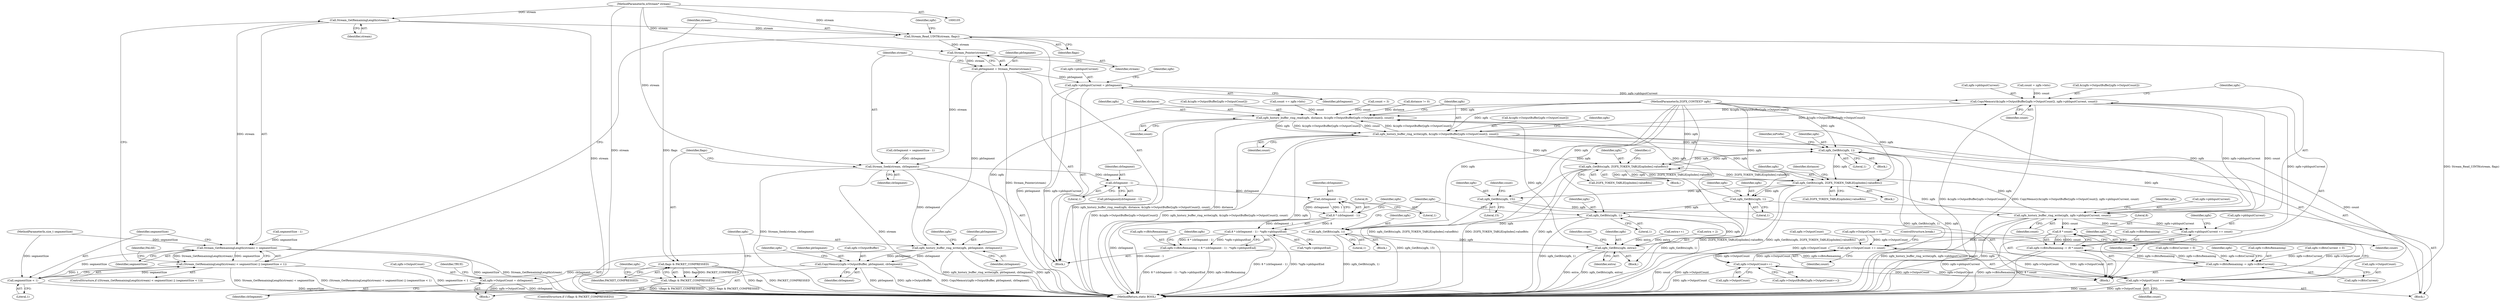 digraph "0_FreeRDP_602f4a2e14b41703b5f431de3154cd46a5750a2d_0@API" {
"1000131" [label="(Call,Stream_GetRemainingLength(stream))"];
"1000107" [label="(MethodParameterIn,wStream* stream)"];
"1000130" [label="(Call,Stream_GetRemainingLength(stream) < segmentSize)"];
"1000129" [label="(Call,(Stream_GetRemainingLength(stream) < segmentSize) || (segmentSize < 1))"];
"1000134" [label="(Call,segmentSize < 1)"];
"1000139" [label="(Call,Stream_Read_UINT8(stream, flags))"];
"1000149" [label="(Call,Stream_Pointer(stream))"];
"1000147" [label="(Call,pbSegment = Stream_Pointer(stream))"];
"1000160" [label="(Call,zgfx_history_buffer_ring_write(zgfx, pbSegment, cbSegment))"];
"1000164" [label="(Call,CopyMemory(zgfx->OutputBuffer, pbSegment, cbSegment))"];
"1000170" [label="(Call,zgfx->OutputCount = cbSegment)"];
"1000177" [label="(Call,zgfx->pbInputCurrent = pbSegment)"];
"1000462" [label="(Call,CopyMemory(&(zgfx->OutputBuffer[zgfx->OutputCount]), zgfx->pbInputCurrent, count))"];
"1000407" [label="(Call,zgfx_history_buffer_ring_read(zgfx, distance, &(zgfx->OutputBuffer[zgfx->OutputCount]), count))"];
"1000419" [label="(Call,zgfx_history_buffer_ring_write(zgfx, &(zgfx->OutputBuffer[zgfx->OutputCount]), count))"];
"1000250" [label="(Call,zgfx_GetBits(zgfx, 1))"];
"1000282" [label="(Call,zgfx_GetBits(zgfx, ZGFX_TOKEN_TABLE[opIndex].valueBits))"];
"1000337" [label="(Call,zgfx_GetBits(zgfx, ZGFX_TOKEN_TABLE[opIndex].valueBits))"];
"1000360" [label="(Call,zgfx_GetBits(zgfx, 1))"];
"1000381" [label="(Call,zgfx_GetBits(zgfx, 1))"];
"1000396" [label="(Call,zgfx_GetBits(zgfx, 1))"];
"1000399" [label="(Call,zgfx_GetBits(zgfx, extra))"];
"1000437" [label="(Call,zgfx_GetBits(zgfx, 15))"];
"1000475" [label="(Call,zgfx_history_buffer_ring_write(zgfx, zgfx->pbInputCurrent, count))"];
"1000481" [label="(Call,zgfx->pbInputCurrent += count)"];
"1000490" [label="(Call,8 * count)"];
"1000486" [label="(Call,zgfx->cBitsRemaining -= (8 * count))"];
"1000445" [label="(Call,zgfx->cBitsRemaining -= zgfx->cBitsCurrent)"];
"1000493" [label="(Call,zgfx->OutputCount += count)"];
"1000330" [label="(Call,zgfx->OutputCount++)"];
"1000430" [label="(Call,zgfx->OutputCount += count)"];
"1000151" [label="(Call,Stream_Seek(stream, cbSegment))"];
"1000189" [label="(Call,cbSegment - 1)"];
"1000199" [label="(Call,cbSegment - 1)"];
"1000197" [label="(Call,8 * (cbSegment - 1))"];
"1000196" [label="(Call,8 * (cbSegment - 1) - *zgfx->pbInputEnd)"];
"1000192" [label="(Call,zgfx->cBitsRemaining = 8 * (cbSegment - 1) - *zgfx->pbInputEnd)"];
"1000156" [label="(Call,flags & PACKET_COMPRESSED)"];
"1000155" [label="(Call,!(flags & PACKET_COMPRESSED))"];
"1000251" [label="(Identifier,zgfx)"];
"1000331" [label="(Call,zgfx->OutputCount)"];
"1000374" [label="(Block,)"];
"1000488" [label="(Identifier,zgfx)"];
"1000131" [label="(Call,Stream_GetRemainingLength(stream))"];
"1000184" [label="(Identifier,zgfx)"];
"1000171" [label="(Call,zgfx->OutputCount)"];
"1000359" [label="(Block,)"];
"1000107" [label="(MethodParameterIn,wStream* stream)"];
"1000370" [label="(Call,count = 3)"];
"1000439" [label="(Literal,15)"];
"1000490" [label="(Call,8 * count)"];
"1000191" [label="(Literal,1)"];
"1000141" [label="(Identifier,flags)"];
"1000206" [label="(Call,zgfx->cBitsCurrent = 0)"];
"1000437" [label="(Call,zgfx_GetBits(zgfx, 15))"];
"1000419" [label="(Call,zgfx_history_buffer_ring_write(zgfx, &(zgfx->OutputBuffer[zgfx->OutputCount]), count))"];
"1000396" [label="(Call,zgfx_GetBits(zgfx, 1))"];
"1000125" [label="(Call,segmentSize - 1)"];
"1000252" [label="(Literal,1)"];
"1000199" [label="(Call,cbSegment - 1)"];
"1000202" [label="(Call,*zgfx->pbInputEnd)"];
"1000151" [label="(Call,Stream_Seek(stream, cbSegment))"];
"1000130" [label="(Call,Stream_GetRemainingLength(stream) < segmentSize)"];
"1000176" [label="(Identifier,TRUE)"];
"1000483" [label="(Identifier,zgfx)"];
"1000486" [label="(Call,zgfx->cBitsRemaining -= (8 * count))"];
"1000150" [label="(Identifier,stream)"];
"1000172" [label="(Identifier,zgfx)"];
"1000495" [label="(Identifier,zgfx)"];
"1000135" [label="(Identifier,segmentSize)"];
"1000420" [label="(Identifier,zgfx)"];
"1000390" [label="(Block,)"];
"1000399" [label="(Call,zgfx_GetBits(zgfx, extra))"];
"1000196" [label="(Call,8 * (cbSegment - 1) - *zgfx->pbInputEnd)"];
"1000192" [label="(Call,zgfx->cBitsRemaining = 8 * (cbSegment - 1) - *zgfx->pbInputEnd)"];
"1000168" [label="(Identifier,pbSegment)"];
"1000356" [label="(Call,distance != 0)"];
"1000177" [label="(Call,zgfx->pbInputCurrent = pbSegment)"];
"1000445" [label="(Call,zgfx->cBitsRemaining -= zgfx->cBitsCurrent)"];
"1000144" [label="(Identifier,zgfx)"];
"1000421" [label="(Call,&(zgfx->OutputBuffer[zgfx->OutputCount]))"];
"1000198" [label="(Literal,8)"];
"1000330" [label="(Call,zgfx->OutputCount++)"];
"1000441" [label="(Identifier,count)"];
"1000362" [label="(Literal,1)"];
"1000407" [label="(Call,zgfx_history_buffer_ring_read(zgfx, distance, &(zgfx->OutputBuffer[zgfx->OutputCount]), count))"];
"1000161" [label="(Identifier,zgfx)"];
"1000282" [label="(Call,zgfx_GetBits(zgfx, ZGFX_TOKEN_TABLE[opIndex].valueBits))"];
"1000155" [label="(Call,!(flags & PACKET_COMPRESSED))"];
"1000408" [label="(Identifier,zgfx)"];
"1000164" [label="(Call,CopyMemory(zgfx->OutputBuffer, pbSegment, cbSegment))"];
"1000454" [label="(Identifier,zgfx)"];
"1000476" [label="(Identifier,zgfx)"];
"1000197" [label="(Call,8 * (cbSegment - 1))"];
"1000409" [label="(Identifier,distance)"];
"1000337" [label="(Call,zgfx_GetBits(zgfx, ZGFX_TOKEN_TABLE[opIndex].valueBits))"];
"1000159" [label="(Block,)"];
"1000438" [label="(Identifier,zgfx)"];
"1000485" [label="(Identifier,count)"];
"1000394" [label="(Call,extra++)"];
"1000187" [label="(Call,pbSegment[cbSegment - 1])"];
"1000204" [label="(Identifier,zgfx)"];
"1000480" [label="(Identifier,count)"];
"1000487" [label="(Call,zgfx->cBitsRemaining)"];
"1000336" [label="(Block,)"];
"1000434" [label="(Identifier,count)"];
"1000501" [label="(MethodReturn,static BOOL)"];
"1000418" [label="(Identifier,count)"];
"1000162" [label="(Identifier,pbSegment)"];
"1000436" [label="(Block,)"];
"1000165" [label="(Call,zgfx->OutputBuffer)"];
"1000397" [label="(Identifier,zgfx)"];
"1000154" [label="(ControlStructure,if (!(flags & PACKET_COMPRESSED)))"];
"1000477" [label="(Call,zgfx->pbInputCurrent)"];
"1000152" [label="(Identifier,stream)"];
"1000482" [label="(Call,zgfx->pbInputCurrent)"];
"1000153" [label="(Identifier,cbSegment)"];
"1000475" [label="(Call,zgfx_history_buffer_ring_write(zgfx, zgfx->pbInputCurrent, count))"];
"1000498" [label="(ControlStructure,break;)"];
"1000382" [label="(Identifier,zgfx)"];
"1000410" [label="(Call,&(zgfx->OutputBuffer[zgfx->OutputCount]))"];
"1000160" [label="(Call,zgfx_history_buffer_ring_write(zgfx, pbSegment, cbSegment))"];
"1000208" [label="(Identifier,zgfx)"];
"1000181" [label="(Identifier,pbSegment)"];
"1000249" [label="(Block,)"];
"1000345" [label="(Identifier,distance)"];
"1000129" [label="(Call,(Stream_GetRemainingLength(stream) < segmentSize) || (segmentSize < 1))"];
"1000361" [label="(Identifier,zgfx)"];
"1000492" [label="(Identifier,count)"];
"1000149" [label="(Call,Stream_Pointer(stream))"];
"1000142" [label="(Call,zgfx->OutputCount = 0)"];
"1000474" [label="(Identifier,count)"];
"1000401" [label="(Identifier,extra)"];
"1000378" [label="(Call,extra = 2)"];
"1000493" [label="(Call,zgfx->OutputCount += count)"];
"1000190" [label="(Identifier,cbSegment)"];
"1000169" [label="(Identifier,cbSegment)"];
"1000283" [label="(Identifier,zgfx)"];
"1000106" [label="(MethodParameterIn,ZGFX_CONTEXT* zgfx)"];
"1000497" [label="(Identifier,count)"];
"1000134" [label="(Call,segmentSize < 1)"];
"1000446" [label="(Call,zgfx->cBitsRemaining)"];
"1000431" [label="(Call,zgfx->OutputCount)"];
"1000463" [label="(Call,&(zgfx->OutputBuffer[zgfx->OutputCount]))"];
"1000158" [label="(Identifier,PACKET_COMPRESSED)"];
"1000166" [label="(Identifier,zgfx)"];
"1000494" [label="(Call,zgfx->OutputCount)"];
"1000462" [label="(Call,CopyMemory(&(zgfx->OutputBuffer[zgfx->OutputCount]), zgfx->pbInputCurrent, count))"];
"1000398" [label="(Literal,1)"];
"1000147" [label="(Call,pbSegment = Stream_Pointer(stream))"];
"1000123" [label="(Call,cbSegment = segmentSize - 1)"];
"1000148" [label="(Identifier,pbSegment)"];
"1000193" [label="(Call,zgfx->cBitsRemaining)"];
"1000387" [label="(Identifier,zgfx)"];
"1000157" [label="(Identifier,flags)"];
"1000326" [label="(Call,zgfx->OutputBuffer[zgfx->OutputCount++])"];
"1000139" [label="(Call,Stream_Read_UINT8(stream, flags))"];
"1000481" [label="(Call,zgfx->pbInputCurrent += count)"];
"1000132" [label="(Identifier,stream)"];
"1000381" [label="(Call,zgfx_GetBits(zgfx, 1))"];
"1000250" [label="(Call,zgfx_GetBits(zgfx, 1))"];
"1000136" [label="(Literal,1)"];
"1000108" [label="(MethodParameterIn,size_t segmentSize)"];
"1000402" [label="(Call,count += zgfx->bits)"];
"1000284" [label="(Call,ZGFX_TOKEN_TABLE[opIndex].valueBits)"];
"1000201" [label="(Literal,1)"];
"1000200" [label="(Identifier,cbSegment)"];
"1000179" [label="(Identifier,zgfx)"];
"1000471" [label="(Call,zgfx->pbInputCurrent)"];
"1000178" [label="(Call,zgfx->pbInputCurrent)"];
"1000491" [label="(Literal,8)"];
"1000163" [label="(Identifier,cbSegment)"];
"1000290" [label="(Identifier,c)"];
"1000281" [label="(Block,)"];
"1000138" [label="(Identifier,FALSE)"];
"1000383" [label="(Literal,1)"];
"1000403" [label="(Identifier,count)"];
"1000140" [label="(Identifier,stream)"];
"1000360" [label="(Call,zgfx_GetBits(zgfx, 1))"];
"1000156" [label="(Call,flags & PACKET_COMPRESSED)"];
"1000133" [label="(Identifier,segmentSize)"];
"1000452" [label="(Call,zgfx->cBitsCurrent = 0)"];
"1000366" [label="(Identifier,zgfx)"];
"1000339" [label="(Call,ZGFX_TOKEN_TABLE[opIndex].valueBits)"];
"1000109" [label="(Block,)"];
"1000170" [label="(Call,zgfx->OutputCount = cbSegment)"];
"1000400" [label="(Identifier,zgfx)"];
"1000174" [label="(Identifier,cbSegment)"];
"1000254" [label="(Identifier,inPrefix)"];
"1000440" [label="(Call,count = zgfx->bits)"];
"1000338" [label="(Identifier,zgfx)"];
"1000430" [label="(Call,zgfx->OutputCount += count)"];
"1000189" [label="(Call,cbSegment - 1)"];
"1000449" [label="(Call,zgfx->cBitsCurrent)"];
"1000432" [label="(Identifier,zgfx)"];
"1000429" [label="(Identifier,count)"];
"1000128" [label="(ControlStructure,if ((Stream_GetRemainingLength(stream) < segmentSize) || (segmentSize < 1)))"];
"1000131" -> "1000130"  [label="AST: "];
"1000131" -> "1000132"  [label="CFG: "];
"1000132" -> "1000131"  [label="AST: "];
"1000133" -> "1000131"  [label="CFG: "];
"1000131" -> "1000501"  [label="DDG: stream"];
"1000131" -> "1000130"  [label="DDG: stream"];
"1000107" -> "1000131"  [label="DDG: stream"];
"1000131" -> "1000139"  [label="DDG: stream"];
"1000107" -> "1000105"  [label="AST: "];
"1000107" -> "1000501"  [label="DDG: stream"];
"1000107" -> "1000139"  [label="DDG: stream"];
"1000107" -> "1000149"  [label="DDG: stream"];
"1000107" -> "1000151"  [label="DDG: stream"];
"1000130" -> "1000129"  [label="AST: "];
"1000130" -> "1000133"  [label="CFG: "];
"1000133" -> "1000130"  [label="AST: "];
"1000135" -> "1000130"  [label="CFG: "];
"1000129" -> "1000130"  [label="CFG: "];
"1000130" -> "1000501"  [label="DDG: segmentSize"];
"1000130" -> "1000501"  [label="DDG: Stream_GetRemainingLength(stream)"];
"1000130" -> "1000129"  [label="DDG: Stream_GetRemainingLength(stream)"];
"1000130" -> "1000129"  [label="DDG: segmentSize"];
"1000125" -> "1000130"  [label="DDG: segmentSize"];
"1000108" -> "1000130"  [label="DDG: segmentSize"];
"1000130" -> "1000134"  [label="DDG: segmentSize"];
"1000129" -> "1000128"  [label="AST: "];
"1000129" -> "1000134"  [label="CFG: "];
"1000134" -> "1000129"  [label="AST: "];
"1000138" -> "1000129"  [label="CFG: "];
"1000140" -> "1000129"  [label="CFG: "];
"1000129" -> "1000501"  [label="DDG: Stream_GetRemainingLength(stream) < segmentSize"];
"1000129" -> "1000501"  [label="DDG: (Stream_GetRemainingLength(stream) < segmentSize) || (segmentSize < 1)"];
"1000129" -> "1000501"  [label="DDG: segmentSize < 1"];
"1000134" -> "1000129"  [label="DDG: segmentSize"];
"1000134" -> "1000129"  [label="DDG: 1"];
"1000134" -> "1000136"  [label="CFG: "];
"1000135" -> "1000134"  [label="AST: "];
"1000136" -> "1000134"  [label="AST: "];
"1000134" -> "1000501"  [label="DDG: segmentSize"];
"1000108" -> "1000134"  [label="DDG: segmentSize"];
"1000139" -> "1000109"  [label="AST: "];
"1000139" -> "1000141"  [label="CFG: "];
"1000140" -> "1000139"  [label="AST: "];
"1000141" -> "1000139"  [label="AST: "];
"1000144" -> "1000139"  [label="CFG: "];
"1000139" -> "1000501"  [label="DDG: Stream_Read_UINT8(stream, flags)"];
"1000139" -> "1000149"  [label="DDG: stream"];
"1000139" -> "1000156"  [label="DDG: flags"];
"1000149" -> "1000147"  [label="AST: "];
"1000149" -> "1000150"  [label="CFG: "];
"1000150" -> "1000149"  [label="AST: "];
"1000147" -> "1000149"  [label="CFG: "];
"1000149" -> "1000147"  [label="DDG: stream"];
"1000149" -> "1000151"  [label="DDG: stream"];
"1000147" -> "1000109"  [label="AST: "];
"1000148" -> "1000147"  [label="AST: "];
"1000152" -> "1000147"  [label="CFG: "];
"1000147" -> "1000501"  [label="DDG: Stream_Pointer(stream)"];
"1000147" -> "1000160"  [label="DDG: pbSegment"];
"1000147" -> "1000177"  [label="DDG: pbSegment"];
"1000160" -> "1000159"  [label="AST: "];
"1000160" -> "1000163"  [label="CFG: "];
"1000161" -> "1000160"  [label="AST: "];
"1000162" -> "1000160"  [label="AST: "];
"1000163" -> "1000160"  [label="AST: "];
"1000166" -> "1000160"  [label="CFG: "];
"1000160" -> "1000501"  [label="DDG: zgfx_history_buffer_ring_write(zgfx, pbSegment, cbSegment)"];
"1000160" -> "1000501"  [label="DDG: zgfx"];
"1000106" -> "1000160"  [label="DDG: zgfx"];
"1000151" -> "1000160"  [label="DDG: cbSegment"];
"1000160" -> "1000164"  [label="DDG: pbSegment"];
"1000160" -> "1000164"  [label="DDG: cbSegment"];
"1000164" -> "1000159"  [label="AST: "];
"1000164" -> "1000169"  [label="CFG: "];
"1000165" -> "1000164"  [label="AST: "];
"1000168" -> "1000164"  [label="AST: "];
"1000169" -> "1000164"  [label="AST: "];
"1000172" -> "1000164"  [label="CFG: "];
"1000164" -> "1000501"  [label="DDG: CopyMemory(zgfx->OutputBuffer, pbSegment, cbSegment)"];
"1000164" -> "1000501"  [label="DDG: pbSegment"];
"1000164" -> "1000501"  [label="DDG: zgfx->OutputBuffer"];
"1000164" -> "1000170"  [label="DDG: cbSegment"];
"1000170" -> "1000159"  [label="AST: "];
"1000170" -> "1000174"  [label="CFG: "];
"1000171" -> "1000170"  [label="AST: "];
"1000174" -> "1000170"  [label="AST: "];
"1000176" -> "1000170"  [label="CFG: "];
"1000170" -> "1000501"  [label="DDG: zgfx->OutputCount"];
"1000170" -> "1000501"  [label="DDG: cbSegment"];
"1000177" -> "1000109"  [label="AST: "];
"1000177" -> "1000181"  [label="CFG: "];
"1000178" -> "1000177"  [label="AST: "];
"1000181" -> "1000177"  [label="AST: "];
"1000184" -> "1000177"  [label="CFG: "];
"1000177" -> "1000501"  [label="DDG: pbSegment"];
"1000177" -> "1000501"  [label="DDG: zgfx->pbInputCurrent"];
"1000177" -> "1000462"  [label="DDG: zgfx->pbInputCurrent"];
"1000462" -> "1000436"  [label="AST: "];
"1000462" -> "1000474"  [label="CFG: "];
"1000463" -> "1000462"  [label="AST: "];
"1000471" -> "1000462"  [label="AST: "];
"1000474" -> "1000462"  [label="AST: "];
"1000476" -> "1000462"  [label="CFG: "];
"1000462" -> "1000501"  [label="DDG: &(zgfx->OutputBuffer[zgfx->OutputCount])"];
"1000462" -> "1000501"  [label="DDG: CopyMemory(&(zgfx->OutputBuffer[zgfx->OutputCount]), zgfx->pbInputCurrent, count)"];
"1000462" -> "1000407"  [label="DDG: &(zgfx->OutputBuffer[zgfx->OutputCount])"];
"1000419" -> "1000462"  [label="DDG: &(zgfx->OutputBuffer[zgfx->OutputCount])"];
"1000481" -> "1000462"  [label="DDG: zgfx->pbInputCurrent"];
"1000440" -> "1000462"  [label="DDG: count"];
"1000462" -> "1000475"  [label="DDG: zgfx->pbInputCurrent"];
"1000462" -> "1000475"  [label="DDG: count"];
"1000407" -> "1000359"  [label="AST: "];
"1000407" -> "1000418"  [label="CFG: "];
"1000408" -> "1000407"  [label="AST: "];
"1000409" -> "1000407"  [label="AST: "];
"1000410" -> "1000407"  [label="AST: "];
"1000418" -> "1000407"  [label="AST: "];
"1000420" -> "1000407"  [label="CFG: "];
"1000407" -> "1000501"  [label="DDG: distance"];
"1000407" -> "1000501"  [label="DDG: zgfx_history_buffer_ring_read(zgfx, distance, &(zgfx->OutputBuffer[zgfx->OutputCount]), count)"];
"1000360" -> "1000407"  [label="DDG: zgfx"];
"1000399" -> "1000407"  [label="DDG: zgfx"];
"1000106" -> "1000407"  [label="DDG: zgfx"];
"1000356" -> "1000407"  [label="DDG: distance"];
"1000419" -> "1000407"  [label="DDG: &(zgfx->OutputBuffer[zgfx->OutputCount])"];
"1000402" -> "1000407"  [label="DDG: count"];
"1000370" -> "1000407"  [label="DDG: count"];
"1000407" -> "1000419"  [label="DDG: zgfx"];
"1000407" -> "1000419"  [label="DDG: &(zgfx->OutputBuffer[zgfx->OutputCount])"];
"1000407" -> "1000419"  [label="DDG: count"];
"1000419" -> "1000359"  [label="AST: "];
"1000419" -> "1000429"  [label="CFG: "];
"1000420" -> "1000419"  [label="AST: "];
"1000421" -> "1000419"  [label="AST: "];
"1000429" -> "1000419"  [label="AST: "];
"1000432" -> "1000419"  [label="CFG: "];
"1000419" -> "1000501"  [label="DDG: zgfx"];
"1000419" -> "1000501"  [label="DDG: &(zgfx->OutputBuffer[zgfx->OutputCount])"];
"1000419" -> "1000501"  [label="DDG: zgfx_history_buffer_ring_write(zgfx, &(zgfx->OutputBuffer[zgfx->OutputCount]), count)"];
"1000419" -> "1000250"  [label="DDG: zgfx"];
"1000419" -> "1000282"  [label="DDG: zgfx"];
"1000419" -> "1000337"  [label="DDG: zgfx"];
"1000106" -> "1000419"  [label="DDG: zgfx"];
"1000419" -> "1000430"  [label="DDG: count"];
"1000250" -> "1000249"  [label="AST: "];
"1000250" -> "1000252"  [label="CFG: "];
"1000251" -> "1000250"  [label="AST: "];
"1000252" -> "1000250"  [label="AST: "];
"1000254" -> "1000250"  [label="CFG: "];
"1000250" -> "1000501"  [label="DDG: zgfx"];
"1000250" -> "1000501"  [label="DDG: zgfx_GetBits(zgfx, 1)"];
"1000282" -> "1000250"  [label="DDG: zgfx"];
"1000475" -> "1000250"  [label="DDG: zgfx"];
"1000106" -> "1000250"  [label="DDG: zgfx"];
"1000250" -> "1000282"  [label="DDG: zgfx"];
"1000250" -> "1000337"  [label="DDG: zgfx"];
"1000282" -> "1000281"  [label="AST: "];
"1000282" -> "1000284"  [label="CFG: "];
"1000283" -> "1000282"  [label="AST: "];
"1000284" -> "1000282"  [label="AST: "];
"1000290" -> "1000282"  [label="CFG: "];
"1000282" -> "1000501"  [label="DDG: zgfx_GetBits(zgfx, ZGFX_TOKEN_TABLE[opIndex].valueBits)"];
"1000282" -> "1000501"  [label="DDG: ZGFX_TOKEN_TABLE[opIndex].valueBits"];
"1000282" -> "1000501"  [label="DDG: zgfx"];
"1000475" -> "1000282"  [label="DDG: zgfx"];
"1000106" -> "1000282"  [label="DDG: zgfx"];
"1000337" -> "1000282"  [label="DDG: ZGFX_TOKEN_TABLE[opIndex].valueBits"];
"1000282" -> "1000337"  [label="DDG: zgfx"];
"1000282" -> "1000337"  [label="DDG: ZGFX_TOKEN_TABLE[opIndex].valueBits"];
"1000337" -> "1000336"  [label="AST: "];
"1000337" -> "1000339"  [label="CFG: "];
"1000338" -> "1000337"  [label="AST: "];
"1000339" -> "1000337"  [label="AST: "];
"1000345" -> "1000337"  [label="CFG: "];
"1000337" -> "1000501"  [label="DDG: ZGFX_TOKEN_TABLE[opIndex].valueBits"];
"1000337" -> "1000501"  [label="DDG: zgfx_GetBits(zgfx, ZGFX_TOKEN_TABLE[opIndex].valueBits)"];
"1000475" -> "1000337"  [label="DDG: zgfx"];
"1000106" -> "1000337"  [label="DDG: zgfx"];
"1000337" -> "1000360"  [label="DDG: zgfx"];
"1000337" -> "1000437"  [label="DDG: zgfx"];
"1000360" -> "1000359"  [label="AST: "];
"1000360" -> "1000362"  [label="CFG: "];
"1000361" -> "1000360"  [label="AST: "];
"1000362" -> "1000360"  [label="AST: "];
"1000366" -> "1000360"  [label="CFG: "];
"1000360" -> "1000501"  [label="DDG: zgfx_GetBits(zgfx, 1)"];
"1000106" -> "1000360"  [label="DDG: zgfx"];
"1000360" -> "1000381"  [label="DDG: zgfx"];
"1000381" -> "1000374"  [label="AST: "];
"1000381" -> "1000383"  [label="CFG: "];
"1000382" -> "1000381"  [label="AST: "];
"1000383" -> "1000381"  [label="AST: "];
"1000387" -> "1000381"  [label="CFG: "];
"1000381" -> "1000501"  [label="DDG: zgfx_GetBits(zgfx, 1)"];
"1000106" -> "1000381"  [label="DDG: zgfx"];
"1000381" -> "1000396"  [label="DDG: zgfx"];
"1000381" -> "1000399"  [label="DDG: zgfx"];
"1000396" -> "1000390"  [label="AST: "];
"1000396" -> "1000398"  [label="CFG: "];
"1000397" -> "1000396"  [label="AST: "];
"1000398" -> "1000396"  [label="AST: "];
"1000387" -> "1000396"  [label="CFG: "];
"1000396" -> "1000501"  [label="DDG: zgfx_GetBits(zgfx, 1)"];
"1000106" -> "1000396"  [label="DDG: zgfx"];
"1000396" -> "1000399"  [label="DDG: zgfx"];
"1000399" -> "1000374"  [label="AST: "];
"1000399" -> "1000401"  [label="CFG: "];
"1000400" -> "1000399"  [label="AST: "];
"1000401" -> "1000399"  [label="AST: "];
"1000403" -> "1000399"  [label="CFG: "];
"1000399" -> "1000501"  [label="DDG: extra"];
"1000399" -> "1000501"  [label="DDG: zgfx_GetBits(zgfx, extra)"];
"1000106" -> "1000399"  [label="DDG: zgfx"];
"1000378" -> "1000399"  [label="DDG: extra"];
"1000394" -> "1000399"  [label="DDG: extra"];
"1000437" -> "1000436"  [label="AST: "];
"1000437" -> "1000439"  [label="CFG: "];
"1000438" -> "1000437"  [label="AST: "];
"1000439" -> "1000437"  [label="AST: "];
"1000441" -> "1000437"  [label="CFG: "];
"1000437" -> "1000501"  [label="DDG: zgfx_GetBits(zgfx, 15)"];
"1000106" -> "1000437"  [label="DDG: zgfx"];
"1000437" -> "1000475"  [label="DDG: zgfx"];
"1000475" -> "1000436"  [label="AST: "];
"1000475" -> "1000480"  [label="CFG: "];
"1000476" -> "1000475"  [label="AST: "];
"1000477" -> "1000475"  [label="AST: "];
"1000480" -> "1000475"  [label="AST: "];
"1000483" -> "1000475"  [label="CFG: "];
"1000475" -> "1000501"  [label="DDG: zgfx"];
"1000475" -> "1000501"  [label="DDG: zgfx_history_buffer_ring_write(zgfx, zgfx->pbInputCurrent, count)"];
"1000106" -> "1000475"  [label="DDG: zgfx"];
"1000475" -> "1000481"  [label="DDG: count"];
"1000475" -> "1000481"  [label="DDG: zgfx->pbInputCurrent"];
"1000475" -> "1000490"  [label="DDG: count"];
"1000481" -> "1000436"  [label="AST: "];
"1000481" -> "1000485"  [label="CFG: "];
"1000482" -> "1000481"  [label="AST: "];
"1000485" -> "1000481"  [label="AST: "];
"1000488" -> "1000481"  [label="CFG: "];
"1000481" -> "1000501"  [label="DDG: zgfx->pbInputCurrent"];
"1000490" -> "1000486"  [label="AST: "];
"1000490" -> "1000492"  [label="CFG: "];
"1000491" -> "1000490"  [label="AST: "];
"1000492" -> "1000490"  [label="AST: "];
"1000486" -> "1000490"  [label="CFG: "];
"1000490" -> "1000486"  [label="DDG: 8"];
"1000490" -> "1000486"  [label="DDG: count"];
"1000490" -> "1000493"  [label="DDG: count"];
"1000486" -> "1000436"  [label="AST: "];
"1000487" -> "1000486"  [label="AST: "];
"1000495" -> "1000486"  [label="CFG: "];
"1000486" -> "1000501"  [label="DDG: 8 * count"];
"1000486" -> "1000501"  [label="DDG: zgfx->cBitsRemaining"];
"1000486" -> "1000445"  [label="DDG: zgfx->cBitsRemaining"];
"1000445" -> "1000486"  [label="DDG: zgfx->cBitsRemaining"];
"1000445" -> "1000436"  [label="AST: "];
"1000445" -> "1000449"  [label="CFG: "];
"1000446" -> "1000445"  [label="AST: "];
"1000449" -> "1000445"  [label="AST: "];
"1000454" -> "1000445"  [label="CFG: "];
"1000206" -> "1000445"  [label="DDG: zgfx->cBitsCurrent"];
"1000452" -> "1000445"  [label="DDG: zgfx->cBitsCurrent"];
"1000192" -> "1000445"  [label="DDG: zgfx->cBitsRemaining"];
"1000493" -> "1000436"  [label="AST: "];
"1000493" -> "1000497"  [label="CFG: "];
"1000494" -> "1000493"  [label="AST: "];
"1000497" -> "1000493"  [label="AST: "];
"1000498" -> "1000493"  [label="CFG: "];
"1000493" -> "1000501"  [label="DDG: zgfx->OutputCount"];
"1000493" -> "1000501"  [label="DDG: count"];
"1000493" -> "1000330"  [label="DDG: zgfx->OutputCount"];
"1000493" -> "1000430"  [label="DDG: zgfx->OutputCount"];
"1000330" -> "1000493"  [label="DDG: zgfx->OutputCount"];
"1000430" -> "1000493"  [label="DDG: zgfx->OutputCount"];
"1000142" -> "1000493"  [label="DDG: zgfx->OutputCount"];
"1000330" -> "1000326"  [label="AST: "];
"1000330" -> "1000331"  [label="CFG: "];
"1000331" -> "1000330"  [label="AST: "];
"1000326" -> "1000330"  [label="CFG: "];
"1000330" -> "1000501"  [label="DDG: zgfx->OutputCount"];
"1000430" -> "1000330"  [label="DDG: zgfx->OutputCount"];
"1000142" -> "1000330"  [label="DDG: zgfx->OutputCount"];
"1000330" -> "1000430"  [label="DDG: zgfx->OutputCount"];
"1000430" -> "1000359"  [label="AST: "];
"1000430" -> "1000434"  [label="CFG: "];
"1000431" -> "1000430"  [label="AST: "];
"1000434" -> "1000430"  [label="AST: "];
"1000498" -> "1000430"  [label="CFG: "];
"1000430" -> "1000501"  [label="DDG: count"];
"1000430" -> "1000501"  [label="DDG: zgfx->OutputCount"];
"1000142" -> "1000430"  [label="DDG: zgfx->OutputCount"];
"1000151" -> "1000109"  [label="AST: "];
"1000151" -> "1000153"  [label="CFG: "];
"1000152" -> "1000151"  [label="AST: "];
"1000153" -> "1000151"  [label="AST: "];
"1000157" -> "1000151"  [label="CFG: "];
"1000151" -> "1000501"  [label="DDG: Stream_Seek(stream, cbSegment)"];
"1000151" -> "1000501"  [label="DDG: stream"];
"1000123" -> "1000151"  [label="DDG: cbSegment"];
"1000151" -> "1000189"  [label="DDG: cbSegment"];
"1000189" -> "1000187"  [label="AST: "];
"1000189" -> "1000191"  [label="CFG: "];
"1000190" -> "1000189"  [label="AST: "];
"1000191" -> "1000189"  [label="AST: "];
"1000187" -> "1000189"  [label="CFG: "];
"1000189" -> "1000199"  [label="DDG: cbSegment"];
"1000199" -> "1000197"  [label="AST: "];
"1000199" -> "1000201"  [label="CFG: "];
"1000200" -> "1000199"  [label="AST: "];
"1000201" -> "1000199"  [label="AST: "];
"1000197" -> "1000199"  [label="CFG: "];
"1000199" -> "1000501"  [label="DDG: cbSegment"];
"1000199" -> "1000197"  [label="DDG: cbSegment"];
"1000199" -> "1000197"  [label="DDG: 1"];
"1000197" -> "1000196"  [label="AST: "];
"1000198" -> "1000197"  [label="AST: "];
"1000204" -> "1000197"  [label="CFG: "];
"1000197" -> "1000501"  [label="DDG: cbSegment - 1"];
"1000197" -> "1000196"  [label="DDG: 8"];
"1000197" -> "1000196"  [label="DDG: cbSegment - 1"];
"1000196" -> "1000192"  [label="AST: "];
"1000196" -> "1000202"  [label="CFG: "];
"1000202" -> "1000196"  [label="AST: "];
"1000192" -> "1000196"  [label="CFG: "];
"1000196" -> "1000501"  [label="DDG: 8 * (cbSegment - 1)"];
"1000196" -> "1000501"  [label="DDG: *zgfx->pbInputEnd"];
"1000196" -> "1000192"  [label="DDG: 8 * (cbSegment - 1)"];
"1000196" -> "1000192"  [label="DDG: *zgfx->pbInputEnd"];
"1000192" -> "1000109"  [label="AST: "];
"1000193" -> "1000192"  [label="AST: "];
"1000208" -> "1000192"  [label="CFG: "];
"1000192" -> "1000501"  [label="DDG: zgfx->cBitsRemaining"];
"1000192" -> "1000501"  [label="DDG: 8 * (cbSegment - 1) - *zgfx->pbInputEnd"];
"1000156" -> "1000155"  [label="AST: "];
"1000156" -> "1000158"  [label="CFG: "];
"1000157" -> "1000156"  [label="AST: "];
"1000158" -> "1000156"  [label="AST: "];
"1000155" -> "1000156"  [label="CFG: "];
"1000156" -> "1000501"  [label="DDG: flags"];
"1000156" -> "1000501"  [label="DDG: PACKET_COMPRESSED"];
"1000156" -> "1000155"  [label="DDG: flags"];
"1000156" -> "1000155"  [label="DDG: PACKET_COMPRESSED"];
"1000155" -> "1000154"  [label="AST: "];
"1000161" -> "1000155"  [label="CFG: "];
"1000179" -> "1000155"  [label="CFG: "];
"1000155" -> "1000501"  [label="DDG: !(flags & PACKET_COMPRESSED)"];
"1000155" -> "1000501"  [label="DDG: flags & PACKET_COMPRESSED"];
}
